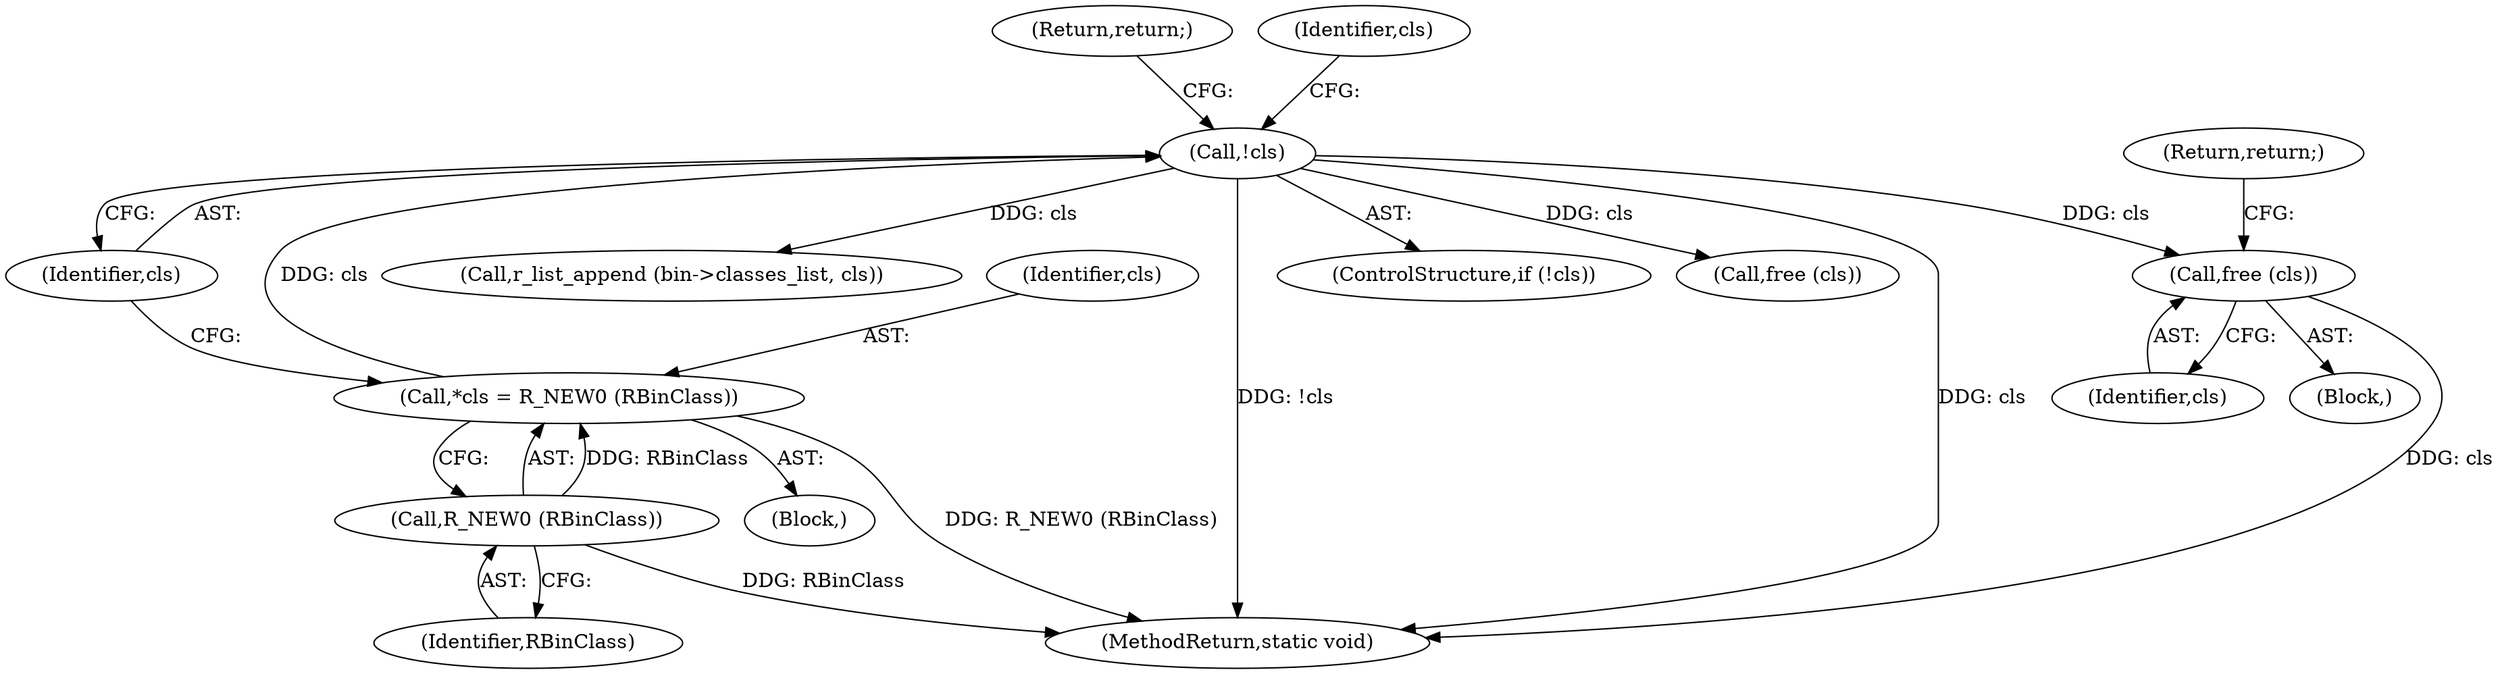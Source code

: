 digraph "0_radare2_1ea23bd6040441a21fbcfba69dce9a01af03f989@API" {
"1000207" [label="(Call,free (cls))"];
"1000151" [label="(Call,!cls)"];
"1000146" [label="(Call,*cls = R_NEW0 (RBinClass))"];
"1000148" [label="(Call,R_NEW0 (RBinClass))"];
"1000154" [label="(Return,return;)"];
"1000146" [label="(Call,*cls = R_NEW0 (RBinClass))"];
"1000157" [label="(Identifier,cls)"];
"1000207" [label="(Call,free (cls))"];
"1000152" [label="(Identifier,cls)"];
"1000210" [label="(Call,r_list_append (bin->classes_list, cls))"];
"1000209" [label="(Return,return;)"];
"1000597" [label="(MethodReturn,static void)"];
"1000150" [label="(ControlStructure,if (!cls))"];
"1000189" [label="(Call,free (cls))"];
"1000208" [label="(Identifier,cls)"];
"1000151" [label="(Call,!cls)"];
"1000149" [label="(Identifier,RBinClass)"];
"1000202" [label="(Block,)"];
"1000148" [label="(Call,R_NEW0 (RBinClass))"];
"1000108" [label="(Block,)"];
"1000147" [label="(Identifier,cls)"];
"1000207" -> "1000202"  [label="AST: "];
"1000207" -> "1000208"  [label="CFG: "];
"1000208" -> "1000207"  [label="AST: "];
"1000209" -> "1000207"  [label="CFG: "];
"1000207" -> "1000597"  [label="DDG: cls"];
"1000151" -> "1000207"  [label="DDG: cls"];
"1000151" -> "1000150"  [label="AST: "];
"1000151" -> "1000152"  [label="CFG: "];
"1000152" -> "1000151"  [label="AST: "];
"1000154" -> "1000151"  [label="CFG: "];
"1000157" -> "1000151"  [label="CFG: "];
"1000151" -> "1000597"  [label="DDG: !cls"];
"1000151" -> "1000597"  [label="DDG: cls"];
"1000146" -> "1000151"  [label="DDG: cls"];
"1000151" -> "1000189"  [label="DDG: cls"];
"1000151" -> "1000210"  [label="DDG: cls"];
"1000146" -> "1000108"  [label="AST: "];
"1000146" -> "1000148"  [label="CFG: "];
"1000147" -> "1000146"  [label="AST: "];
"1000148" -> "1000146"  [label="AST: "];
"1000152" -> "1000146"  [label="CFG: "];
"1000146" -> "1000597"  [label="DDG: R_NEW0 (RBinClass)"];
"1000148" -> "1000146"  [label="DDG: RBinClass"];
"1000148" -> "1000149"  [label="CFG: "];
"1000149" -> "1000148"  [label="AST: "];
"1000148" -> "1000597"  [label="DDG: RBinClass"];
}
